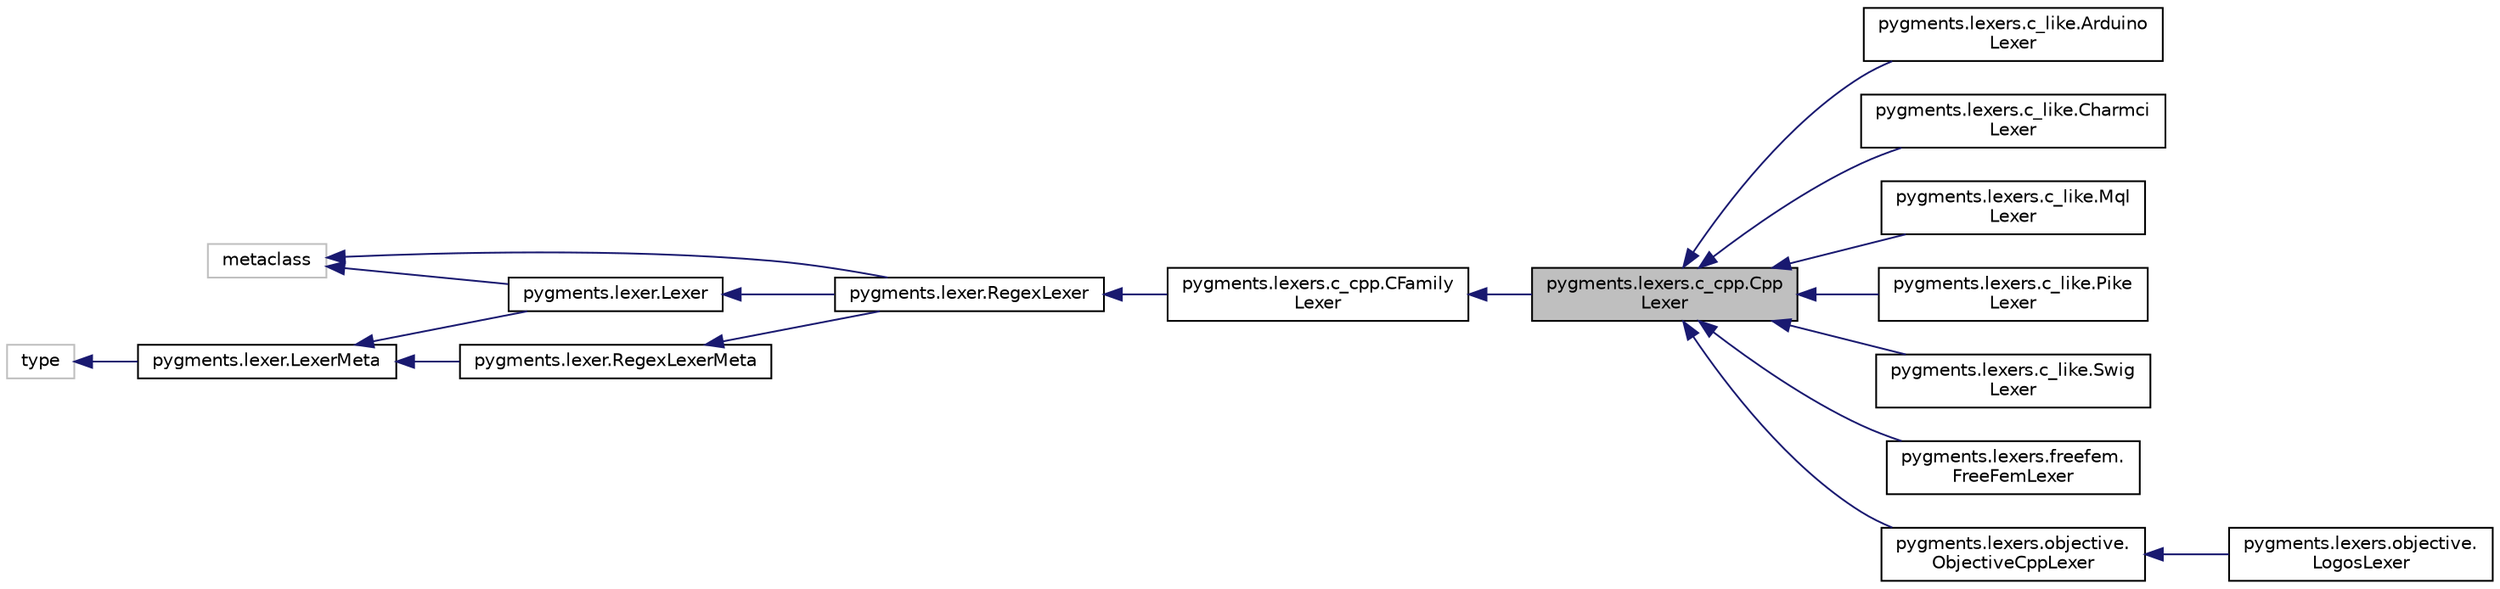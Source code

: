 digraph "pygments.lexers.c_cpp.CppLexer"
{
 // LATEX_PDF_SIZE
  edge [fontname="Helvetica",fontsize="10",labelfontname="Helvetica",labelfontsize="10"];
  node [fontname="Helvetica",fontsize="10",shape=record];
  rankdir="LR";
  Node1 [label="pygments.lexers.c_cpp.Cpp\lLexer",height=0.2,width=0.4,color="black", fillcolor="grey75", style="filled", fontcolor="black",tooltip=" "];
  Node2 -> Node1 [dir="back",color="midnightblue",fontsize="10",style="solid",fontname="Helvetica"];
  Node2 [label="pygments.lexers.c_cpp.CFamily\lLexer",height=0.2,width=0.4,color="black", fillcolor="white", style="filled",URL="$classpygments_1_1lexers_1_1c__cpp_1_1CFamilyLexer.html",tooltip=" "];
  Node3 -> Node2 [dir="back",color="midnightblue",fontsize="10",style="solid",fontname="Helvetica"];
  Node3 [label="pygments.lexer.RegexLexer",height=0.2,width=0.4,color="black", fillcolor="white", style="filled",URL="$classpygments_1_1lexer_1_1RegexLexer.html",tooltip=" "];
  Node4 -> Node3 [dir="back",color="midnightblue",fontsize="10",style="solid",fontname="Helvetica"];
  Node4 [label="pygments.lexer.Lexer",height=0.2,width=0.4,color="black", fillcolor="white", style="filled",URL="$classpygments_1_1lexer_1_1Lexer.html",tooltip=" "];
  Node5 -> Node4 [dir="back",color="midnightblue",fontsize="10",style="solid",fontname="Helvetica"];
  Node5 [label="metaclass",height=0.2,width=0.4,color="grey75", fillcolor="white", style="filled",tooltip=" "];
  Node6 -> Node4 [dir="back",color="midnightblue",fontsize="10",style="solid",fontname="Helvetica"];
  Node6 [label="pygments.lexer.LexerMeta",height=0.2,width=0.4,color="black", fillcolor="white", style="filled",URL="$classpygments_1_1lexer_1_1LexerMeta.html",tooltip=" "];
  Node7 -> Node6 [dir="back",color="midnightblue",fontsize="10",style="solid",fontname="Helvetica"];
  Node7 [label="type",height=0.2,width=0.4,color="grey75", fillcolor="white", style="filled",tooltip=" "];
  Node5 -> Node3 [dir="back",color="midnightblue",fontsize="10",style="solid",fontname="Helvetica"];
  Node8 -> Node3 [dir="back",color="midnightblue",fontsize="10",style="solid",fontname="Helvetica"];
  Node8 [label="pygments.lexer.RegexLexerMeta",height=0.2,width=0.4,color="black", fillcolor="white", style="filled",URL="$classpygments_1_1lexer_1_1RegexLexerMeta.html",tooltip=" "];
  Node6 -> Node8 [dir="back",color="midnightblue",fontsize="10",style="solid",fontname="Helvetica"];
  Node1 -> Node9 [dir="back",color="midnightblue",fontsize="10",style="solid",fontname="Helvetica"];
  Node9 [label="pygments.lexers.c_like.Arduino\lLexer",height=0.2,width=0.4,color="black", fillcolor="white", style="filled",URL="$classpygments_1_1lexers_1_1c__like_1_1ArduinoLexer.html",tooltip=" "];
  Node1 -> Node10 [dir="back",color="midnightblue",fontsize="10",style="solid",fontname="Helvetica"];
  Node10 [label="pygments.lexers.c_like.Charmci\lLexer",height=0.2,width=0.4,color="black", fillcolor="white", style="filled",URL="$classpygments_1_1lexers_1_1c__like_1_1CharmciLexer.html",tooltip=" "];
  Node1 -> Node11 [dir="back",color="midnightblue",fontsize="10",style="solid",fontname="Helvetica"];
  Node11 [label="pygments.lexers.c_like.Mql\lLexer",height=0.2,width=0.4,color="black", fillcolor="white", style="filled",URL="$classpygments_1_1lexers_1_1c__like_1_1MqlLexer.html",tooltip=" "];
  Node1 -> Node12 [dir="back",color="midnightblue",fontsize="10",style="solid",fontname="Helvetica"];
  Node12 [label="pygments.lexers.c_like.Pike\lLexer",height=0.2,width=0.4,color="black", fillcolor="white", style="filled",URL="$classpygments_1_1lexers_1_1c__like_1_1PikeLexer.html",tooltip=" "];
  Node1 -> Node13 [dir="back",color="midnightblue",fontsize="10",style="solid",fontname="Helvetica"];
  Node13 [label="pygments.lexers.c_like.Swig\lLexer",height=0.2,width=0.4,color="black", fillcolor="white", style="filled",URL="$classpygments_1_1lexers_1_1c__like_1_1SwigLexer.html",tooltip=" "];
  Node1 -> Node14 [dir="back",color="midnightblue",fontsize="10",style="solid",fontname="Helvetica"];
  Node14 [label="pygments.lexers.freefem.\lFreeFemLexer",height=0.2,width=0.4,color="black", fillcolor="white", style="filled",URL="$classpygments_1_1lexers_1_1freefem_1_1FreeFemLexer.html",tooltip=" "];
  Node1 -> Node15 [dir="back",color="midnightblue",fontsize="10",style="solid",fontname="Helvetica"];
  Node15 [label="pygments.lexers.objective.\lObjectiveCppLexer",height=0.2,width=0.4,color="black", fillcolor="white", style="filled",URL="$classpygments_1_1lexers_1_1objective_1_1ObjectiveCppLexer.html",tooltip=" "];
  Node15 -> Node16 [dir="back",color="midnightblue",fontsize="10",style="solid",fontname="Helvetica"];
  Node16 [label="pygments.lexers.objective.\lLogosLexer",height=0.2,width=0.4,color="black", fillcolor="white", style="filled",URL="$classpygments_1_1lexers_1_1objective_1_1LogosLexer.html",tooltip=" "];
}
